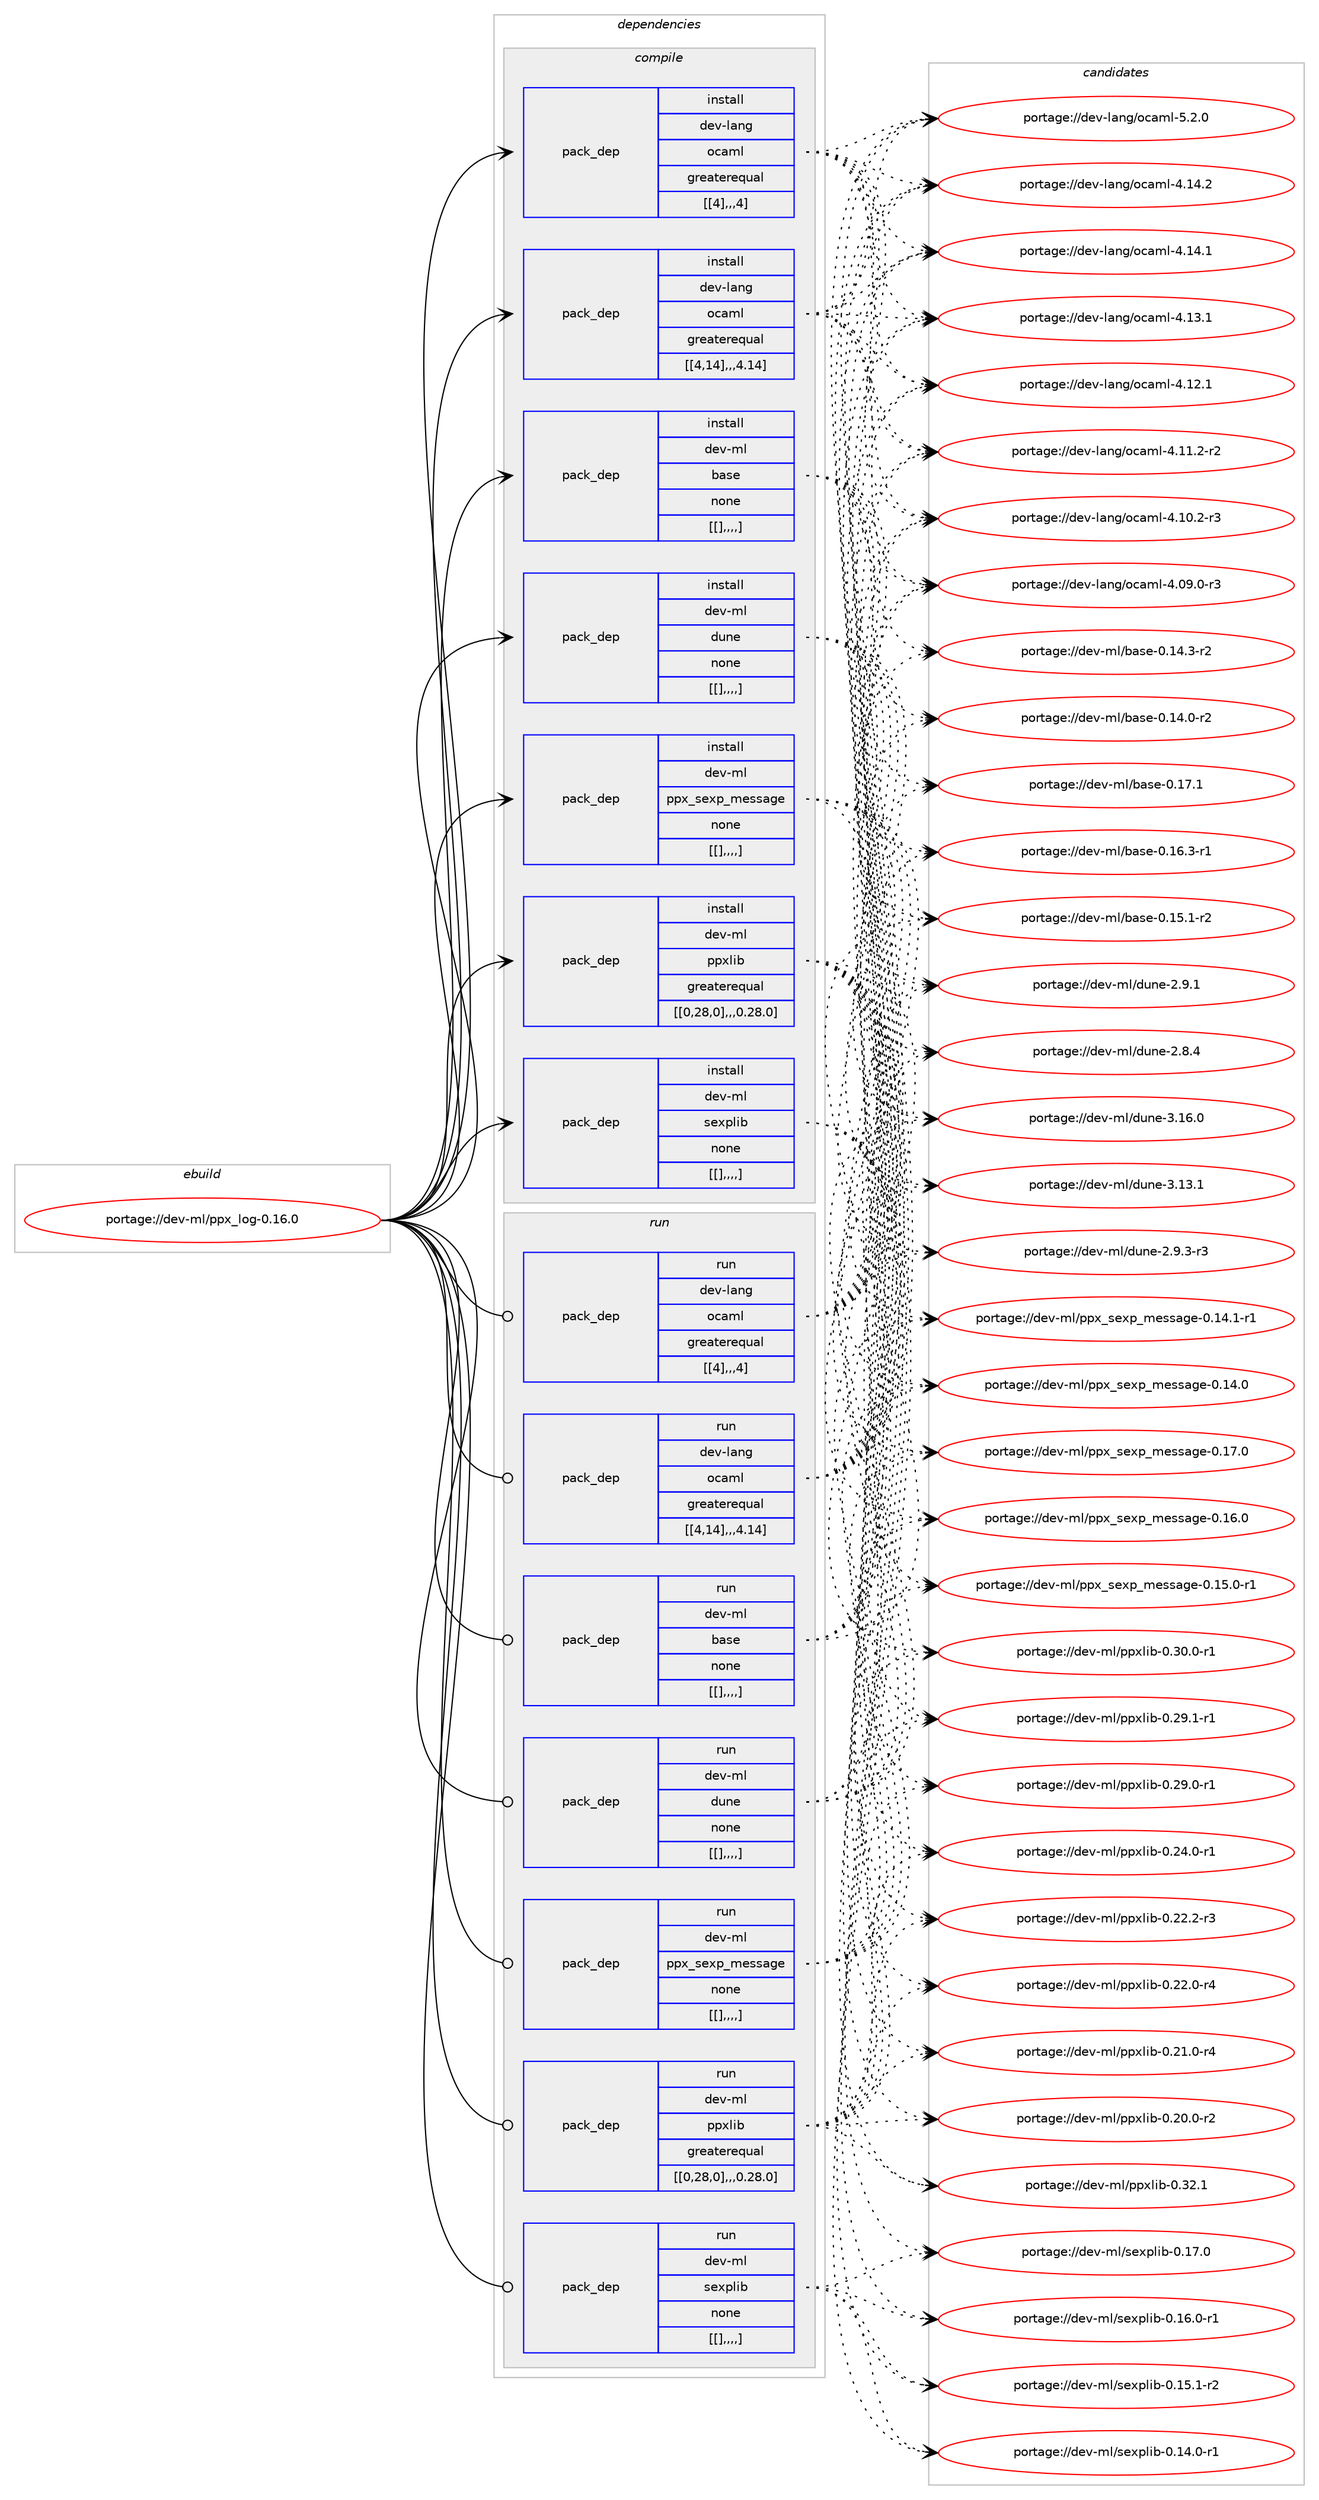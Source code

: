 digraph prolog {

# *************
# Graph options
# *************

newrank=true;
concentrate=true;
compound=true;
graph [rankdir=LR,fontname=Helvetica,fontsize=10,ranksep=1.5];#, ranksep=2.5, nodesep=0.2];
edge  [arrowhead=vee];
node  [fontname=Helvetica,fontsize=10];

# **********
# The ebuild
# **********

subgraph cluster_leftcol {
color=gray;
label=<<i>ebuild</i>>;
id [label="portage://dev-ml/ppx_log-0.16.0", color=red, width=4, href="../dev-ml/ppx_log-0.16.0.svg"];
}

# ****************
# The dependencies
# ****************

subgraph cluster_midcol {
color=gray;
label=<<i>dependencies</i>>;
subgraph cluster_compile {
fillcolor="#eeeeee";
style=filled;
label=<<i>compile</i>>;
subgraph pack92863 {
dependency124298 [label=<<TABLE BORDER="0" CELLBORDER="1" CELLSPACING="0" CELLPADDING="4" WIDTH="220"><TR><TD ROWSPAN="6" CELLPADDING="30">pack_dep</TD></TR><TR><TD WIDTH="110">install</TD></TR><TR><TD>dev-lang</TD></TR><TR><TD>ocaml</TD></TR><TR><TD>greaterequal</TD></TR><TR><TD>[[4],,,4]</TD></TR></TABLE>>, shape=none, color=blue];
}
id:e -> dependency124298:w [weight=20,style="solid",arrowhead="vee"];
subgraph pack92864 {
dependency124299 [label=<<TABLE BORDER="0" CELLBORDER="1" CELLSPACING="0" CELLPADDING="4" WIDTH="220"><TR><TD ROWSPAN="6" CELLPADDING="30">pack_dep</TD></TR><TR><TD WIDTH="110">install</TD></TR><TR><TD>dev-lang</TD></TR><TR><TD>ocaml</TD></TR><TR><TD>greaterequal</TD></TR><TR><TD>[[4,14],,,4.14]</TD></TR></TABLE>>, shape=none, color=blue];
}
id:e -> dependency124299:w [weight=20,style="solid",arrowhead="vee"];
subgraph pack92865 {
dependency124300 [label=<<TABLE BORDER="0" CELLBORDER="1" CELLSPACING="0" CELLPADDING="4" WIDTH="220"><TR><TD ROWSPAN="6" CELLPADDING="30">pack_dep</TD></TR><TR><TD WIDTH="110">install</TD></TR><TR><TD>dev-ml</TD></TR><TR><TD>base</TD></TR><TR><TD>none</TD></TR><TR><TD>[[],,,,]</TD></TR></TABLE>>, shape=none, color=blue];
}
id:e -> dependency124300:w [weight=20,style="solid",arrowhead="vee"];
subgraph pack92866 {
dependency124301 [label=<<TABLE BORDER="0" CELLBORDER="1" CELLSPACING="0" CELLPADDING="4" WIDTH="220"><TR><TD ROWSPAN="6" CELLPADDING="30">pack_dep</TD></TR><TR><TD WIDTH="110">install</TD></TR><TR><TD>dev-ml</TD></TR><TR><TD>dune</TD></TR><TR><TD>none</TD></TR><TR><TD>[[],,,,]</TD></TR></TABLE>>, shape=none, color=blue];
}
id:e -> dependency124301:w [weight=20,style="solid",arrowhead="vee"];
subgraph pack92867 {
dependency124302 [label=<<TABLE BORDER="0" CELLBORDER="1" CELLSPACING="0" CELLPADDING="4" WIDTH="220"><TR><TD ROWSPAN="6" CELLPADDING="30">pack_dep</TD></TR><TR><TD WIDTH="110">install</TD></TR><TR><TD>dev-ml</TD></TR><TR><TD>ppx_sexp_message</TD></TR><TR><TD>none</TD></TR><TR><TD>[[],,,,]</TD></TR></TABLE>>, shape=none, color=blue];
}
id:e -> dependency124302:w [weight=20,style="solid",arrowhead="vee"];
subgraph pack92868 {
dependency124303 [label=<<TABLE BORDER="0" CELLBORDER="1" CELLSPACING="0" CELLPADDING="4" WIDTH="220"><TR><TD ROWSPAN="6" CELLPADDING="30">pack_dep</TD></TR><TR><TD WIDTH="110">install</TD></TR><TR><TD>dev-ml</TD></TR><TR><TD>ppxlib</TD></TR><TR><TD>greaterequal</TD></TR><TR><TD>[[0,28,0],,,0.28.0]</TD></TR></TABLE>>, shape=none, color=blue];
}
id:e -> dependency124303:w [weight=20,style="solid",arrowhead="vee"];
subgraph pack92869 {
dependency124304 [label=<<TABLE BORDER="0" CELLBORDER="1" CELLSPACING="0" CELLPADDING="4" WIDTH="220"><TR><TD ROWSPAN="6" CELLPADDING="30">pack_dep</TD></TR><TR><TD WIDTH="110">install</TD></TR><TR><TD>dev-ml</TD></TR><TR><TD>sexplib</TD></TR><TR><TD>none</TD></TR><TR><TD>[[],,,,]</TD></TR></TABLE>>, shape=none, color=blue];
}
id:e -> dependency124304:w [weight=20,style="solid",arrowhead="vee"];
}
subgraph cluster_compileandrun {
fillcolor="#eeeeee";
style=filled;
label=<<i>compile and run</i>>;
}
subgraph cluster_run {
fillcolor="#eeeeee";
style=filled;
label=<<i>run</i>>;
subgraph pack92870 {
dependency124305 [label=<<TABLE BORDER="0" CELLBORDER="1" CELLSPACING="0" CELLPADDING="4" WIDTH="220"><TR><TD ROWSPAN="6" CELLPADDING="30">pack_dep</TD></TR><TR><TD WIDTH="110">run</TD></TR><TR><TD>dev-lang</TD></TR><TR><TD>ocaml</TD></TR><TR><TD>greaterequal</TD></TR><TR><TD>[[4],,,4]</TD></TR></TABLE>>, shape=none, color=blue];
}
id:e -> dependency124305:w [weight=20,style="solid",arrowhead="odot"];
subgraph pack92871 {
dependency124306 [label=<<TABLE BORDER="0" CELLBORDER="1" CELLSPACING="0" CELLPADDING="4" WIDTH="220"><TR><TD ROWSPAN="6" CELLPADDING="30">pack_dep</TD></TR><TR><TD WIDTH="110">run</TD></TR><TR><TD>dev-lang</TD></TR><TR><TD>ocaml</TD></TR><TR><TD>greaterequal</TD></TR><TR><TD>[[4,14],,,4.14]</TD></TR></TABLE>>, shape=none, color=blue];
}
id:e -> dependency124306:w [weight=20,style="solid",arrowhead="odot"];
subgraph pack92872 {
dependency124307 [label=<<TABLE BORDER="0" CELLBORDER="1" CELLSPACING="0" CELLPADDING="4" WIDTH="220"><TR><TD ROWSPAN="6" CELLPADDING="30">pack_dep</TD></TR><TR><TD WIDTH="110">run</TD></TR><TR><TD>dev-ml</TD></TR><TR><TD>base</TD></TR><TR><TD>none</TD></TR><TR><TD>[[],,,,]</TD></TR></TABLE>>, shape=none, color=blue];
}
id:e -> dependency124307:w [weight=20,style="solid",arrowhead="odot"];
subgraph pack92873 {
dependency124308 [label=<<TABLE BORDER="0" CELLBORDER="1" CELLSPACING="0" CELLPADDING="4" WIDTH="220"><TR><TD ROWSPAN="6" CELLPADDING="30">pack_dep</TD></TR><TR><TD WIDTH="110">run</TD></TR><TR><TD>dev-ml</TD></TR><TR><TD>dune</TD></TR><TR><TD>none</TD></TR><TR><TD>[[],,,,]</TD></TR></TABLE>>, shape=none, color=blue];
}
id:e -> dependency124308:w [weight=20,style="solid",arrowhead="odot"];
subgraph pack92874 {
dependency124309 [label=<<TABLE BORDER="0" CELLBORDER="1" CELLSPACING="0" CELLPADDING="4" WIDTH="220"><TR><TD ROWSPAN="6" CELLPADDING="30">pack_dep</TD></TR><TR><TD WIDTH="110">run</TD></TR><TR><TD>dev-ml</TD></TR><TR><TD>ppx_sexp_message</TD></TR><TR><TD>none</TD></TR><TR><TD>[[],,,,]</TD></TR></TABLE>>, shape=none, color=blue];
}
id:e -> dependency124309:w [weight=20,style="solid",arrowhead="odot"];
subgraph pack92875 {
dependency124310 [label=<<TABLE BORDER="0" CELLBORDER="1" CELLSPACING="0" CELLPADDING="4" WIDTH="220"><TR><TD ROWSPAN="6" CELLPADDING="30">pack_dep</TD></TR><TR><TD WIDTH="110">run</TD></TR><TR><TD>dev-ml</TD></TR><TR><TD>ppxlib</TD></TR><TR><TD>greaterequal</TD></TR><TR><TD>[[0,28,0],,,0.28.0]</TD></TR></TABLE>>, shape=none, color=blue];
}
id:e -> dependency124310:w [weight=20,style="solid",arrowhead="odot"];
subgraph pack92876 {
dependency124311 [label=<<TABLE BORDER="0" CELLBORDER="1" CELLSPACING="0" CELLPADDING="4" WIDTH="220"><TR><TD ROWSPAN="6" CELLPADDING="30">pack_dep</TD></TR><TR><TD WIDTH="110">run</TD></TR><TR><TD>dev-ml</TD></TR><TR><TD>sexplib</TD></TR><TR><TD>none</TD></TR><TR><TD>[[],,,,]</TD></TR></TABLE>>, shape=none, color=blue];
}
id:e -> dependency124311:w [weight=20,style="solid",arrowhead="odot"];
}
}

# **************
# The candidates
# **************

subgraph cluster_choices {
rank=same;
color=gray;
label=<<i>candidates</i>>;

subgraph choice92863 {
color=black;
nodesep=1;
choice1001011184510897110103471119997109108455346504648 [label="portage://dev-lang/ocaml-5.2.0", color=red, width=4,href="../dev-lang/ocaml-5.2.0.svg"];
choice100101118451089711010347111999710910845524649524650 [label="portage://dev-lang/ocaml-4.14.2", color=red, width=4,href="../dev-lang/ocaml-4.14.2.svg"];
choice100101118451089711010347111999710910845524649524649 [label="portage://dev-lang/ocaml-4.14.1", color=red, width=4,href="../dev-lang/ocaml-4.14.1.svg"];
choice100101118451089711010347111999710910845524649514649 [label="portage://dev-lang/ocaml-4.13.1", color=red, width=4,href="../dev-lang/ocaml-4.13.1.svg"];
choice100101118451089711010347111999710910845524649504649 [label="portage://dev-lang/ocaml-4.12.1", color=red, width=4,href="../dev-lang/ocaml-4.12.1.svg"];
choice1001011184510897110103471119997109108455246494946504511450 [label="portage://dev-lang/ocaml-4.11.2-r2", color=red, width=4,href="../dev-lang/ocaml-4.11.2-r2.svg"];
choice1001011184510897110103471119997109108455246494846504511451 [label="portage://dev-lang/ocaml-4.10.2-r3", color=red, width=4,href="../dev-lang/ocaml-4.10.2-r3.svg"];
choice1001011184510897110103471119997109108455246485746484511451 [label="portage://dev-lang/ocaml-4.09.0-r3", color=red, width=4,href="../dev-lang/ocaml-4.09.0-r3.svg"];
dependency124298:e -> choice1001011184510897110103471119997109108455346504648:w [style=dotted,weight="100"];
dependency124298:e -> choice100101118451089711010347111999710910845524649524650:w [style=dotted,weight="100"];
dependency124298:e -> choice100101118451089711010347111999710910845524649524649:w [style=dotted,weight="100"];
dependency124298:e -> choice100101118451089711010347111999710910845524649514649:w [style=dotted,weight="100"];
dependency124298:e -> choice100101118451089711010347111999710910845524649504649:w [style=dotted,weight="100"];
dependency124298:e -> choice1001011184510897110103471119997109108455246494946504511450:w [style=dotted,weight="100"];
dependency124298:e -> choice1001011184510897110103471119997109108455246494846504511451:w [style=dotted,weight="100"];
dependency124298:e -> choice1001011184510897110103471119997109108455246485746484511451:w [style=dotted,weight="100"];
}
subgraph choice92864 {
color=black;
nodesep=1;
choice1001011184510897110103471119997109108455346504648 [label="portage://dev-lang/ocaml-5.2.0", color=red, width=4,href="../dev-lang/ocaml-5.2.0.svg"];
choice100101118451089711010347111999710910845524649524650 [label="portage://dev-lang/ocaml-4.14.2", color=red, width=4,href="../dev-lang/ocaml-4.14.2.svg"];
choice100101118451089711010347111999710910845524649524649 [label="portage://dev-lang/ocaml-4.14.1", color=red, width=4,href="../dev-lang/ocaml-4.14.1.svg"];
choice100101118451089711010347111999710910845524649514649 [label="portage://dev-lang/ocaml-4.13.1", color=red, width=4,href="../dev-lang/ocaml-4.13.1.svg"];
choice100101118451089711010347111999710910845524649504649 [label="portage://dev-lang/ocaml-4.12.1", color=red, width=4,href="../dev-lang/ocaml-4.12.1.svg"];
choice1001011184510897110103471119997109108455246494946504511450 [label="portage://dev-lang/ocaml-4.11.2-r2", color=red, width=4,href="../dev-lang/ocaml-4.11.2-r2.svg"];
choice1001011184510897110103471119997109108455246494846504511451 [label="portage://dev-lang/ocaml-4.10.2-r3", color=red, width=4,href="../dev-lang/ocaml-4.10.2-r3.svg"];
choice1001011184510897110103471119997109108455246485746484511451 [label="portage://dev-lang/ocaml-4.09.0-r3", color=red, width=4,href="../dev-lang/ocaml-4.09.0-r3.svg"];
dependency124299:e -> choice1001011184510897110103471119997109108455346504648:w [style=dotted,weight="100"];
dependency124299:e -> choice100101118451089711010347111999710910845524649524650:w [style=dotted,weight="100"];
dependency124299:e -> choice100101118451089711010347111999710910845524649524649:w [style=dotted,weight="100"];
dependency124299:e -> choice100101118451089711010347111999710910845524649514649:w [style=dotted,weight="100"];
dependency124299:e -> choice100101118451089711010347111999710910845524649504649:w [style=dotted,weight="100"];
dependency124299:e -> choice1001011184510897110103471119997109108455246494946504511450:w [style=dotted,weight="100"];
dependency124299:e -> choice1001011184510897110103471119997109108455246494846504511451:w [style=dotted,weight="100"];
dependency124299:e -> choice1001011184510897110103471119997109108455246485746484511451:w [style=dotted,weight="100"];
}
subgraph choice92865 {
color=black;
nodesep=1;
choice1001011184510910847989711510145484649554649 [label="portage://dev-ml/base-0.17.1", color=red, width=4,href="../dev-ml/base-0.17.1.svg"];
choice10010111845109108479897115101454846495446514511449 [label="portage://dev-ml/base-0.16.3-r1", color=red, width=4,href="../dev-ml/base-0.16.3-r1.svg"];
choice10010111845109108479897115101454846495346494511450 [label="portage://dev-ml/base-0.15.1-r2", color=red, width=4,href="../dev-ml/base-0.15.1-r2.svg"];
choice10010111845109108479897115101454846495246514511450 [label="portage://dev-ml/base-0.14.3-r2", color=red, width=4,href="../dev-ml/base-0.14.3-r2.svg"];
choice10010111845109108479897115101454846495246484511450 [label="portage://dev-ml/base-0.14.0-r2", color=red, width=4,href="../dev-ml/base-0.14.0-r2.svg"];
dependency124300:e -> choice1001011184510910847989711510145484649554649:w [style=dotted,weight="100"];
dependency124300:e -> choice10010111845109108479897115101454846495446514511449:w [style=dotted,weight="100"];
dependency124300:e -> choice10010111845109108479897115101454846495346494511450:w [style=dotted,weight="100"];
dependency124300:e -> choice10010111845109108479897115101454846495246514511450:w [style=dotted,weight="100"];
dependency124300:e -> choice10010111845109108479897115101454846495246484511450:w [style=dotted,weight="100"];
}
subgraph choice92866 {
color=black;
nodesep=1;
choice100101118451091084710011711010145514649544648 [label="portage://dev-ml/dune-3.16.0", color=red, width=4,href="../dev-ml/dune-3.16.0.svg"];
choice100101118451091084710011711010145514649514649 [label="portage://dev-ml/dune-3.13.1", color=red, width=4,href="../dev-ml/dune-3.13.1.svg"];
choice10010111845109108471001171101014550465746514511451 [label="portage://dev-ml/dune-2.9.3-r3", color=red, width=4,href="../dev-ml/dune-2.9.3-r3.svg"];
choice1001011184510910847100117110101455046574649 [label="portage://dev-ml/dune-2.9.1", color=red, width=4,href="../dev-ml/dune-2.9.1.svg"];
choice1001011184510910847100117110101455046564652 [label="portage://dev-ml/dune-2.8.4", color=red, width=4,href="../dev-ml/dune-2.8.4.svg"];
dependency124301:e -> choice100101118451091084710011711010145514649544648:w [style=dotted,weight="100"];
dependency124301:e -> choice100101118451091084710011711010145514649514649:w [style=dotted,weight="100"];
dependency124301:e -> choice10010111845109108471001171101014550465746514511451:w [style=dotted,weight="100"];
dependency124301:e -> choice1001011184510910847100117110101455046574649:w [style=dotted,weight="100"];
dependency124301:e -> choice1001011184510910847100117110101455046564652:w [style=dotted,weight="100"];
}
subgraph choice92867 {
color=black;
nodesep=1;
choice100101118451091084711211212095115101120112951091011151159710310145484649554648 [label="portage://dev-ml/ppx_sexp_message-0.17.0", color=red, width=4,href="../dev-ml/ppx_sexp_message-0.17.0.svg"];
choice100101118451091084711211212095115101120112951091011151159710310145484649544648 [label="portage://dev-ml/ppx_sexp_message-0.16.0", color=red, width=4,href="../dev-ml/ppx_sexp_message-0.16.0.svg"];
choice1001011184510910847112112120951151011201129510910111511597103101454846495346484511449 [label="portage://dev-ml/ppx_sexp_message-0.15.0-r1", color=red, width=4,href="../dev-ml/ppx_sexp_message-0.15.0-r1.svg"];
choice1001011184510910847112112120951151011201129510910111511597103101454846495246494511449 [label="portage://dev-ml/ppx_sexp_message-0.14.1-r1", color=red, width=4,href="../dev-ml/ppx_sexp_message-0.14.1-r1.svg"];
choice100101118451091084711211212095115101120112951091011151159710310145484649524648 [label="portage://dev-ml/ppx_sexp_message-0.14.0", color=red, width=4,href="../dev-ml/ppx_sexp_message-0.14.0.svg"];
dependency124302:e -> choice100101118451091084711211212095115101120112951091011151159710310145484649554648:w [style=dotted,weight="100"];
dependency124302:e -> choice100101118451091084711211212095115101120112951091011151159710310145484649544648:w [style=dotted,weight="100"];
dependency124302:e -> choice1001011184510910847112112120951151011201129510910111511597103101454846495346484511449:w [style=dotted,weight="100"];
dependency124302:e -> choice1001011184510910847112112120951151011201129510910111511597103101454846495246494511449:w [style=dotted,weight="100"];
dependency124302:e -> choice100101118451091084711211212095115101120112951091011151159710310145484649524648:w [style=dotted,weight="100"];
}
subgraph choice92868 {
color=black;
nodesep=1;
choice10010111845109108471121121201081059845484651504649 [label="portage://dev-ml/ppxlib-0.32.1", color=red, width=4,href="../dev-ml/ppxlib-0.32.1.svg"];
choice100101118451091084711211212010810598454846514846484511449 [label="portage://dev-ml/ppxlib-0.30.0-r1", color=red, width=4,href="../dev-ml/ppxlib-0.30.0-r1.svg"];
choice100101118451091084711211212010810598454846505746494511449 [label="portage://dev-ml/ppxlib-0.29.1-r1", color=red, width=4,href="../dev-ml/ppxlib-0.29.1-r1.svg"];
choice100101118451091084711211212010810598454846505746484511449 [label="portage://dev-ml/ppxlib-0.29.0-r1", color=red, width=4,href="../dev-ml/ppxlib-0.29.0-r1.svg"];
choice100101118451091084711211212010810598454846505246484511449 [label="portage://dev-ml/ppxlib-0.24.0-r1", color=red, width=4,href="../dev-ml/ppxlib-0.24.0-r1.svg"];
choice100101118451091084711211212010810598454846505046504511451 [label="portage://dev-ml/ppxlib-0.22.2-r3", color=red, width=4,href="../dev-ml/ppxlib-0.22.2-r3.svg"];
choice100101118451091084711211212010810598454846505046484511452 [label="portage://dev-ml/ppxlib-0.22.0-r4", color=red, width=4,href="../dev-ml/ppxlib-0.22.0-r4.svg"];
choice100101118451091084711211212010810598454846504946484511452 [label="portage://dev-ml/ppxlib-0.21.0-r4", color=red, width=4,href="../dev-ml/ppxlib-0.21.0-r4.svg"];
choice100101118451091084711211212010810598454846504846484511450 [label="portage://dev-ml/ppxlib-0.20.0-r2", color=red, width=4,href="../dev-ml/ppxlib-0.20.0-r2.svg"];
dependency124303:e -> choice10010111845109108471121121201081059845484651504649:w [style=dotted,weight="100"];
dependency124303:e -> choice100101118451091084711211212010810598454846514846484511449:w [style=dotted,weight="100"];
dependency124303:e -> choice100101118451091084711211212010810598454846505746494511449:w [style=dotted,weight="100"];
dependency124303:e -> choice100101118451091084711211212010810598454846505746484511449:w [style=dotted,weight="100"];
dependency124303:e -> choice100101118451091084711211212010810598454846505246484511449:w [style=dotted,weight="100"];
dependency124303:e -> choice100101118451091084711211212010810598454846505046504511451:w [style=dotted,weight="100"];
dependency124303:e -> choice100101118451091084711211212010810598454846505046484511452:w [style=dotted,weight="100"];
dependency124303:e -> choice100101118451091084711211212010810598454846504946484511452:w [style=dotted,weight="100"];
dependency124303:e -> choice100101118451091084711211212010810598454846504846484511450:w [style=dotted,weight="100"];
}
subgraph choice92869 {
color=black;
nodesep=1;
choice10010111845109108471151011201121081059845484649554648 [label="portage://dev-ml/sexplib-0.17.0", color=red, width=4,href="../dev-ml/sexplib-0.17.0.svg"];
choice100101118451091084711510112011210810598454846495446484511449 [label="portage://dev-ml/sexplib-0.16.0-r1", color=red, width=4,href="../dev-ml/sexplib-0.16.0-r1.svg"];
choice100101118451091084711510112011210810598454846495346494511450 [label="portage://dev-ml/sexplib-0.15.1-r2", color=red, width=4,href="../dev-ml/sexplib-0.15.1-r2.svg"];
choice100101118451091084711510112011210810598454846495246484511449 [label="portage://dev-ml/sexplib-0.14.0-r1", color=red, width=4,href="../dev-ml/sexplib-0.14.0-r1.svg"];
dependency124304:e -> choice10010111845109108471151011201121081059845484649554648:w [style=dotted,weight="100"];
dependency124304:e -> choice100101118451091084711510112011210810598454846495446484511449:w [style=dotted,weight="100"];
dependency124304:e -> choice100101118451091084711510112011210810598454846495346494511450:w [style=dotted,weight="100"];
dependency124304:e -> choice100101118451091084711510112011210810598454846495246484511449:w [style=dotted,weight="100"];
}
subgraph choice92870 {
color=black;
nodesep=1;
choice1001011184510897110103471119997109108455346504648 [label="portage://dev-lang/ocaml-5.2.0", color=red, width=4,href="../dev-lang/ocaml-5.2.0.svg"];
choice100101118451089711010347111999710910845524649524650 [label="portage://dev-lang/ocaml-4.14.2", color=red, width=4,href="../dev-lang/ocaml-4.14.2.svg"];
choice100101118451089711010347111999710910845524649524649 [label="portage://dev-lang/ocaml-4.14.1", color=red, width=4,href="../dev-lang/ocaml-4.14.1.svg"];
choice100101118451089711010347111999710910845524649514649 [label="portage://dev-lang/ocaml-4.13.1", color=red, width=4,href="../dev-lang/ocaml-4.13.1.svg"];
choice100101118451089711010347111999710910845524649504649 [label="portage://dev-lang/ocaml-4.12.1", color=red, width=4,href="../dev-lang/ocaml-4.12.1.svg"];
choice1001011184510897110103471119997109108455246494946504511450 [label="portage://dev-lang/ocaml-4.11.2-r2", color=red, width=4,href="../dev-lang/ocaml-4.11.2-r2.svg"];
choice1001011184510897110103471119997109108455246494846504511451 [label="portage://dev-lang/ocaml-4.10.2-r3", color=red, width=4,href="../dev-lang/ocaml-4.10.2-r3.svg"];
choice1001011184510897110103471119997109108455246485746484511451 [label="portage://dev-lang/ocaml-4.09.0-r3", color=red, width=4,href="../dev-lang/ocaml-4.09.0-r3.svg"];
dependency124305:e -> choice1001011184510897110103471119997109108455346504648:w [style=dotted,weight="100"];
dependency124305:e -> choice100101118451089711010347111999710910845524649524650:w [style=dotted,weight="100"];
dependency124305:e -> choice100101118451089711010347111999710910845524649524649:w [style=dotted,weight="100"];
dependency124305:e -> choice100101118451089711010347111999710910845524649514649:w [style=dotted,weight="100"];
dependency124305:e -> choice100101118451089711010347111999710910845524649504649:w [style=dotted,weight="100"];
dependency124305:e -> choice1001011184510897110103471119997109108455246494946504511450:w [style=dotted,weight="100"];
dependency124305:e -> choice1001011184510897110103471119997109108455246494846504511451:w [style=dotted,weight="100"];
dependency124305:e -> choice1001011184510897110103471119997109108455246485746484511451:w [style=dotted,weight="100"];
}
subgraph choice92871 {
color=black;
nodesep=1;
choice1001011184510897110103471119997109108455346504648 [label="portage://dev-lang/ocaml-5.2.0", color=red, width=4,href="../dev-lang/ocaml-5.2.0.svg"];
choice100101118451089711010347111999710910845524649524650 [label="portage://dev-lang/ocaml-4.14.2", color=red, width=4,href="../dev-lang/ocaml-4.14.2.svg"];
choice100101118451089711010347111999710910845524649524649 [label="portage://dev-lang/ocaml-4.14.1", color=red, width=4,href="../dev-lang/ocaml-4.14.1.svg"];
choice100101118451089711010347111999710910845524649514649 [label="portage://dev-lang/ocaml-4.13.1", color=red, width=4,href="../dev-lang/ocaml-4.13.1.svg"];
choice100101118451089711010347111999710910845524649504649 [label="portage://dev-lang/ocaml-4.12.1", color=red, width=4,href="../dev-lang/ocaml-4.12.1.svg"];
choice1001011184510897110103471119997109108455246494946504511450 [label="portage://dev-lang/ocaml-4.11.2-r2", color=red, width=4,href="../dev-lang/ocaml-4.11.2-r2.svg"];
choice1001011184510897110103471119997109108455246494846504511451 [label="portage://dev-lang/ocaml-4.10.2-r3", color=red, width=4,href="../dev-lang/ocaml-4.10.2-r3.svg"];
choice1001011184510897110103471119997109108455246485746484511451 [label="portage://dev-lang/ocaml-4.09.0-r3", color=red, width=4,href="../dev-lang/ocaml-4.09.0-r3.svg"];
dependency124306:e -> choice1001011184510897110103471119997109108455346504648:w [style=dotted,weight="100"];
dependency124306:e -> choice100101118451089711010347111999710910845524649524650:w [style=dotted,weight="100"];
dependency124306:e -> choice100101118451089711010347111999710910845524649524649:w [style=dotted,weight="100"];
dependency124306:e -> choice100101118451089711010347111999710910845524649514649:w [style=dotted,weight="100"];
dependency124306:e -> choice100101118451089711010347111999710910845524649504649:w [style=dotted,weight="100"];
dependency124306:e -> choice1001011184510897110103471119997109108455246494946504511450:w [style=dotted,weight="100"];
dependency124306:e -> choice1001011184510897110103471119997109108455246494846504511451:w [style=dotted,weight="100"];
dependency124306:e -> choice1001011184510897110103471119997109108455246485746484511451:w [style=dotted,weight="100"];
}
subgraph choice92872 {
color=black;
nodesep=1;
choice1001011184510910847989711510145484649554649 [label="portage://dev-ml/base-0.17.1", color=red, width=4,href="../dev-ml/base-0.17.1.svg"];
choice10010111845109108479897115101454846495446514511449 [label="portage://dev-ml/base-0.16.3-r1", color=red, width=4,href="../dev-ml/base-0.16.3-r1.svg"];
choice10010111845109108479897115101454846495346494511450 [label="portage://dev-ml/base-0.15.1-r2", color=red, width=4,href="../dev-ml/base-0.15.1-r2.svg"];
choice10010111845109108479897115101454846495246514511450 [label="portage://dev-ml/base-0.14.3-r2", color=red, width=4,href="../dev-ml/base-0.14.3-r2.svg"];
choice10010111845109108479897115101454846495246484511450 [label="portage://dev-ml/base-0.14.0-r2", color=red, width=4,href="../dev-ml/base-0.14.0-r2.svg"];
dependency124307:e -> choice1001011184510910847989711510145484649554649:w [style=dotted,weight="100"];
dependency124307:e -> choice10010111845109108479897115101454846495446514511449:w [style=dotted,weight="100"];
dependency124307:e -> choice10010111845109108479897115101454846495346494511450:w [style=dotted,weight="100"];
dependency124307:e -> choice10010111845109108479897115101454846495246514511450:w [style=dotted,weight="100"];
dependency124307:e -> choice10010111845109108479897115101454846495246484511450:w [style=dotted,weight="100"];
}
subgraph choice92873 {
color=black;
nodesep=1;
choice100101118451091084710011711010145514649544648 [label="portage://dev-ml/dune-3.16.0", color=red, width=4,href="../dev-ml/dune-3.16.0.svg"];
choice100101118451091084710011711010145514649514649 [label="portage://dev-ml/dune-3.13.1", color=red, width=4,href="../dev-ml/dune-3.13.1.svg"];
choice10010111845109108471001171101014550465746514511451 [label="portage://dev-ml/dune-2.9.3-r3", color=red, width=4,href="../dev-ml/dune-2.9.3-r3.svg"];
choice1001011184510910847100117110101455046574649 [label="portage://dev-ml/dune-2.9.1", color=red, width=4,href="../dev-ml/dune-2.9.1.svg"];
choice1001011184510910847100117110101455046564652 [label="portage://dev-ml/dune-2.8.4", color=red, width=4,href="../dev-ml/dune-2.8.4.svg"];
dependency124308:e -> choice100101118451091084710011711010145514649544648:w [style=dotted,weight="100"];
dependency124308:e -> choice100101118451091084710011711010145514649514649:w [style=dotted,weight="100"];
dependency124308:e -> choice10010111845109108471001171101014550465746514511451:w [style=dotted,weight="100"];
dependency124308:e -> choice1001011184510910847100117110101455046574649:w [style=dotted,weight="100"];
dependency124308:e -> choice1001011184510910847100117110101455046564652:w [style=dotted,weight="100"];
}
subgraph choice92874 {
color=black;
nodesep=1;
choice100101118451091084711211212095115101120112951091011151159710310145484649554648 [label="portage://dev-ml/ppx_sexp_message-0.17.0", color=red, width=4,href="../dev-ml/ppx_sexp_message-0.17.0.svg"];
choice100101118451091084711211212095115101120112951091011151159710310145484649544648 [label="portage://dev-ml/ppx_sexp_message-0.16.0", color=red, width=4,href="../dev-ml/ppx_sexp_message-0.16.0.svg"];
choice1001011184510910847112112120951151011201129510910111511597103101454846495346484511449 [label="portage://dev-ml/ppx_sexp_message-0.15.0-r1", color=red, width=4,href="../dev-ml/ppx_sexp_message-0.15.0-r1.svg"];
choice1001011184510910847112112120951151011201129510910111511597103101454846495246494511449 [label="portage://dev-ml/ppx_sexp_message-0.14.1-r1", color=red, width=4,href="../dev-ml/ppx_sexp_message-0.14.1-r1.svg"];
choice100101118451091084711211212095115101120112951091011151159710310145484649524648 [label="portage://dev-ml/ppx_sexp_message-0.14.0", color=red, width=4,href="../dev-ml/ppx_sexp_message-0.14.0.svg"];
dependency124309:e -> choice100101118451091084711211212095115101120112951091011151159710310145484649554648:w [style=dotted,weight="100"];
dependency124309:e -> choice100101118451091084711211212095115101120112951091011151159710310145484649544648:w [style=dotted,weight="100"];
dependency124309:e -> choice1001011184510910847112112120951151011201129510910111511597103101454846495346484511449:w [style=dotted,weight="100"];
dependency124309:e -> choice1001011184510910847112112120951151011201129510910111511597103101454846495246494511449:w [style=dotted,weight="100"];
dependency124309:e -> choice100101118451091084711211212095115101120112951091011151159710310145484649524648:w [style=dotted,weight="100"];
}
subgraph choice92875 {
color=black;
nodesep=1;
choice10010111845109108471121121201081059845484651504649 [label="portage://dev-ml/ppxlib-0.32.1", color=red, width=4,href="../dev-ml/ppxlib-0.32.1.svg"];
choice100101118451091084711211212010810598454846514846484511449 [label="portage://dev-ml/ppxlib-0.30.0-r1", color=red, width=4,href="../dev-ml/ppxlib-0.30.0-r1.svg"];
choice100101118451091084711211212010810598454846505746494511449 [label="portage://dev-ml/ppxlib-0.29.1-r1", color=red, width=4,href="../dev-ml/ppxlib-0.29.1-r1.svg"];
choice100101118451091084711211212010810598454846505746484511449 [label="portage://dev-ml/ppxlib-0.29.0-r1", color=red, width=4,href="../dev-ml/ppxlib-0.29.0-r1.svg"];
choice100101118451091084711211212010810598454846505246484511449 [label="portage://dev-ml/ppxlib-0.24.0-r1", color=red, width=4,href="../dev-ml/ppxlib-0.24.0-r1.svg"];
choice100101118451091084711211212010810598454846505046504511451 [label="portage://dev-ml/ppxlib-0.22.2-r3", color=red, width=4,href="../dev-ml/ppxlib-0.22.2-r3.svg"];
choice100101118451091084711211212010810598454846505046484511452 [label="portage://dev-ml/ppxlib-0.22.0-r4", color=red, width=4,href="../dev-ml/ppxlib-0.22.0-r4.svg"];
choice100101118451091084711211212010810598454846504946484511452 [label="portage://dev-ml/ppxlib-0.21.0-r4", color=red, width=4,href="../dev-ml/ppxlib-0.21.0-r4.svg"];
choice100101118451091084711211212010810598454846504846484511450 [label="portage://dev-ml/ppxlib-0.20.0-r2", color=red, width=4,href="../dev-ml/ppxlib-0.20.0-r2.svg"];
dependency124310:e -> choice10010111845109108471121121201081059845484651504649:w [style=dotted,weight="100"];
dependency124310:e -> choice100101118451091084711211212010810598454846514846484511449:w [style=dotted,weight="100"];
dependency124310:e -> choice100101118451091084711211212010810598454846505746494511449:w [style=dotted,weight="100"];
dependency124310:e -> choice100101118451091084711211212010810598454846505746484511449:w [style=dotted,weight="100"];
dependency124310:e -> choice100101118451091084711211212010810598454846505246484511449:w [style=dotted,weight="100"];
dependency124310:e -> choice100101118451091084711211212010810598454846505046504511451:w [style=dotted,weight="100"];
dependency124310:e -> choice100101118451091084711211212010810598454846505046484511452:w [style=dotted,weight="100"];
dependency124310:e -> choice100101118451091084711211212010810598454846504946484511452:w [style=dotted,weight="100"];
dependency124310:e -> choice100101118451091084711211212010810598454846504846484511450:w [style=dotted,weight="100"];
}
subgraph choice92876 {
color=black;
nodesep=1;
choice10010111845109108471151011201121081059845484649554648 [label="portage://dev-ml/sexplib-0.17.0", color=red, width=4,href="../dev-ml/sexplib-0.17.0.svg"];
choice100101118451091084711510112011210810598454846495446484511449 [label="portage://dev-ml/sexplib-0.16.0-r1", color=red, width=4,href="../dev-ml/sexplib-0.16.0-r1.svg"];
choice100101118451091084711510112011210810598454846495346494511450 [label="portage://dev-ml/sexplib-0.15.1-r2", color=red, width=4,href="../dev-ml/sexplib-0.15.1-r2.svg"];
choice100101118451091084711510112011210810598454846495246484511449 [label="portage://dev-ml/sexplib-0.14.0-r1", color=red, width=4,href="../dev-ml/sexplib-0.14.0-r1.svg"];
dependency124311:e -> choice10010111845109108471151011201121081059845484649554648:w [style=dotted,weight="100"];
dependency124311:e -> choice100101118451091084711510112011210810598454846495446484511449:w [style=dotted,weight="100"];
dependency124311:e -> choice100101118451091084711510112011210810598454846495346494511450:w [style=dotted,weight="100"];
dependency124311:e -> choice100101118451091084711510112011210810598454846495246484511449:w [style=dotted,weight="100"];
}
}

}
